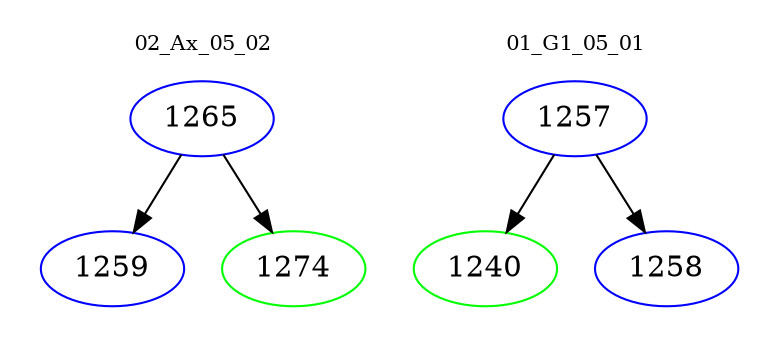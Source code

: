 digraph{
subgraph cluster_0 {
color = white
label = "02_Ax_05_02";
fontsize=10;
T0_1265 [label="1265", color="blue"]
T0_1265 -> T0_1259 [color="black"]
T0_1259 [label="1259", color="blue"]
T0_1265 -> T0_1274 [color="black"]
T0_1274 [label="1274", color="green"]
}
subgraph cluster_1 {
color = white
label = "01_G1_05_01";
fontsize=10;
T1_1257 [label="1257", color="blue"]
T1_1257 -> T1_1240 [color="black"]
T1_1240 [label="1240", color="green"]
T1_1257 -> T1_1258 [color="black"]
T1_1258 [label="1258", color="blue"]
}
}
